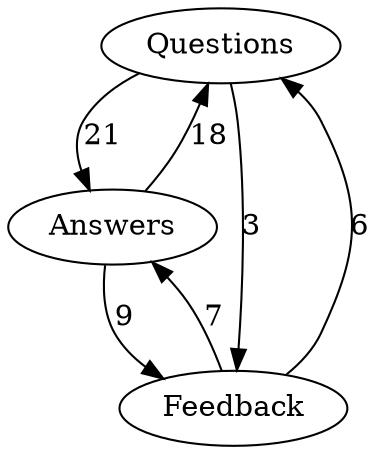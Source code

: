 // test
digraph gazeDataOutput4 {
	node [group=a]
	Questions
	Answers
	Feedback
	Feedback -> Answers [label=7]
	Answers -> Feedback [label=9]
	Feedback -> Questions [label=6]
	Questions -> Answers [label=21]
	Answers -> Questions [label=18]
	Questions -> Feedback [label=3]
	edge [style=invis]
	Questions -> Answers
	Answers -> Feedback
}
